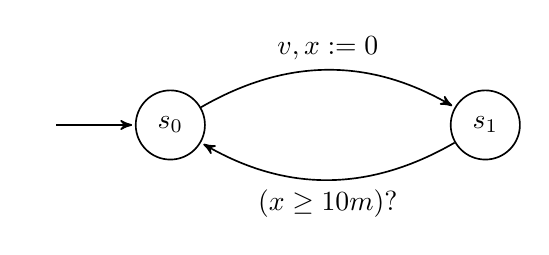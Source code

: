 \usetikzlibrary{arrows,automata,positioning}
\begin{tikzpicture}[->,>=stealth',shorten >=1pt,auto,node distance=4cm, semithick]
	\node(start) {};
	\node[state] (S0) [right=0cm and 1cm of start]{$s_0$};
	\node[state](S1) [right of=S0] {$s_1$};

	\path (start) edge node {} (S0);
	\path (S0) edge [bend left] node {$v, x := 0$} (S1);
	\path (S1) edge [bend left] node {$(x \geq 10m)?$} (S0);
\end{tikzpicture}
